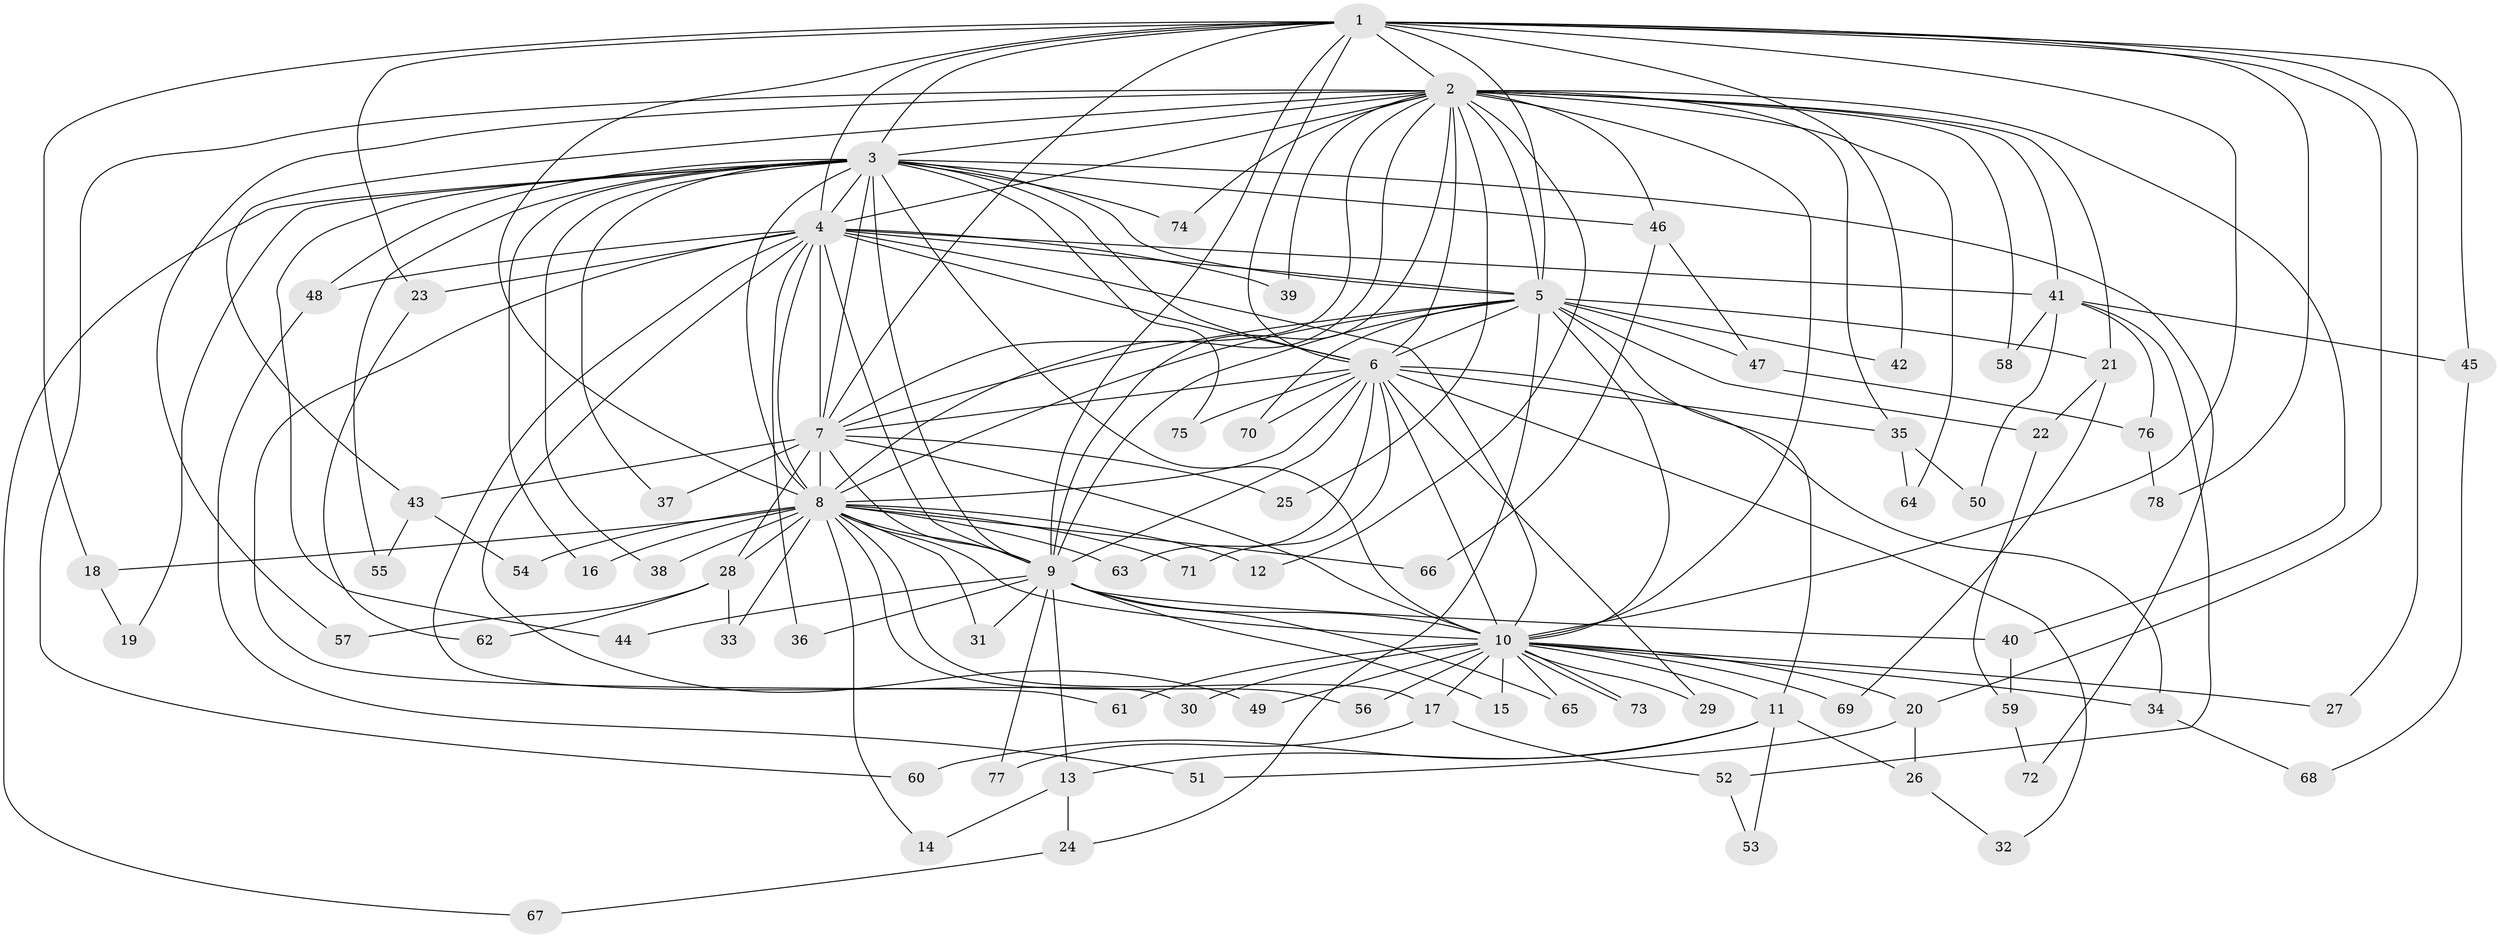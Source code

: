 // coarse degree distribution, {14: 0.03508771929824561, 20: 0.017543859649122806, 26: 0.017543859649122806, 13: 0.03508771929824561, 23: 0.017543859649122806, 21: 0.017543859649122806, 6: 0.017543859649122806, 2: 0.49122807017543857, 4: 0.08771929824561403, 3: 0.22807017543859648, 8: 0.017543859649122806, 1: 0.017543859649122806}
// Generated by graph-tools (version 1.1) at 2025/51/02/27/25 19:51:44]
// undirected, 78 vertices, 181 edges
graph export_dot {
graph [start="1"]
  node [color=gray90,style=filled];
  1;
  2;
  3;
  4;
  5;
  6;
  7;
  8;
  9;
  10;
  11;
  12;
  13;
  14;
  15;
  16;
  17;
  18;
  19;
  20;
  21;
  22;
  23;
  24;
  25;
  26;
  27;
  28;
  29;
  30;
  31;
  32;
  33;
  34;
  35;
  36;
  37;
  38;
  39;
  40;
  41;
  42;
  43;
  44;
  45;
  46;
  47;
  48;
  49;
  50;
  51;
  52;
  53;
  54;
  55;
  56;
  57;
  58;
  59;
  60;
  61;
  62;
  63;
  64;
  65;
  66;
  67;
  68;
  69;
  70;
  71;
  72;
  73;
  74;
  75;
  76;
  77;
  78;
  1 -- 2;
  1 -- 3;
  1 -- 4;
  1 -- 5;
  1 -- 6;
  1 -- 7;
  1 -- 8;
  1 -- 9;
  1 -- 10;
  1 -- 18;
  1 -- 20;
  1 -- 23;
  1 -- 27;
  1 -- 42;
  1 -- 45;
  1 -- 78;
  2 -- 3;
  2 -- 4;
  2 -- 5;
  2 -- 6;
  2 -- 7;
  2 -- 8;
  2 -- 9;
  2 -- 10;
  2 -- 12;
  2 -- 21;
  2 -- 25;
  2 -- 35;
  2 -- 39;
  2 -- 40;
  2 -- 41;
  2 -- 43;
  2 -- 46;
  2 -- 57;
  2 -- 58;
  2 -- 60;
  2 -- 64;
  2 -- 74;
  3 -- 4;
  3 -- 5;
  3 -- 6;
  3 -- 7;
  3 -- 8;
  3 -- 9;
  3 -- 10;
  3 -- 16;
  3 -- 19;
  3 -- 37;
  3 -- 38;
  3 -- 44;
  3 -- 46;
  3 -- 48;
  3 -- 55;
  3 -- 67;
  3 -- 72;
  3 -- 74;
  3 -- 75;
  4 -- 5;
  4 -- 6;
  4 -- 7;
  4 -- 8;
  4 -- 9;
  4 -- 10;
  4 -- 23;
  4 -- 30;
  4 -- 36;
  4 -- 39;
  4 -- 41;
  4 -- 48;
  4 -- 49;
  4 -- 61;
  5 -- 6;
  5 -- 7;
  5 -- 8;
  5 -- 9;
  5 -- 10;
  5 -- 11;
  5 -- 21;
  5 -- 22;
  5 -- 24;
  5 -- 42;
  5 -- 47;
  5 -- 70;
  6 -- 7;
  6 -- 8;
  6 -- 9;
  6 -- 10;
  6 -- 29;
  6 -- 32;
  6 -- 34;
  6 -- 35;
  6 -- 63;
  6 -- 70;
  6 -- 71;
  6 -- 75;
  7 -- 8;
  7 -- 9;
  7 -- 10;
  7 -- 25;
  7 -- 28;
  7 -- 37;
  7 -- 43;
  8 -- 9;
  8 -- 10;
  8 -- 12;
  8 -- 14;
  8 -- 16;
  8 -- 17;
  8 -- 18;
  8 -- 28;
  8 -- 31;
  8 -- 33;
  8 -- 38;
  8 -- 54;
  8 -- 56;
  8 -- 63;
  8 -- 66;
  8 -- 71;
  9 -- 10;
  9 -- 13;
  9 -- 15;
  9 -- 31;
  9 -- 36;
  9 -- 40;
  9 -- 44;
  9 -- 65;
  9 -- 77;
  10 -- 11;
  10 -- 15;
  10 -- 17;
  10 -- 20;
  10 -- 27;
  10 -- 29;
  10 -- 30;
  10 -- 34;
  10 -- 49;
  10 -- 56;
  10 -- 61;
  10 -- 65;
  10 -- 69;
  10 -- 73;
  10 -- 73;
  11 -- 13;
  11 -- 26;
  11 -- 53;
  11 -- 60;
  13 -- 14;
  13 -- 24;
  17 -- 52;
  17 -- 77;
  18 -- 19;
  20 -- 26;
  20 -- 51;
  21 -- 22;
  21 -- 69;
  22 -- 59;
  23 -- 62;
  24 -- 67;
  26 -- 32;
  28 -- 33;
  28 -- 57;
  28 -- 62;
  34 -- 68;
  35 -- 50;
  35 -- 64;
  40 -- 59;
  41 -- 45;
  41 -- 50;
  41 -- 52;
  41 -- 58;
  41 -- 76;
  43 -- 54;
  43 -- 55;
  45 -- 68;
  46 -- 47;
  46 -- 66;
  47 -- 76;
  48 -- 51;
  52 -- 53;
  59 -- 72;
  76 -- 78;
}
